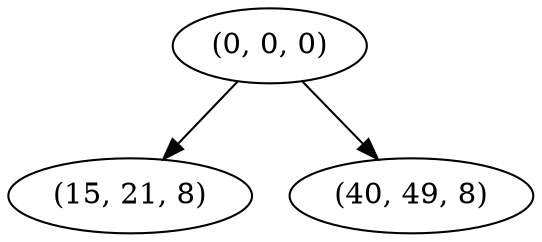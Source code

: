 digraph tree {
    "(0, 0, 0)";
    "(15, 21, 8)";
    "(40, 49, 8)";
    "(0, 0, 0)" -> "(15, 21, 8)";
    "(0, 0, 0)" -> "(40, 49, 8)";
}
